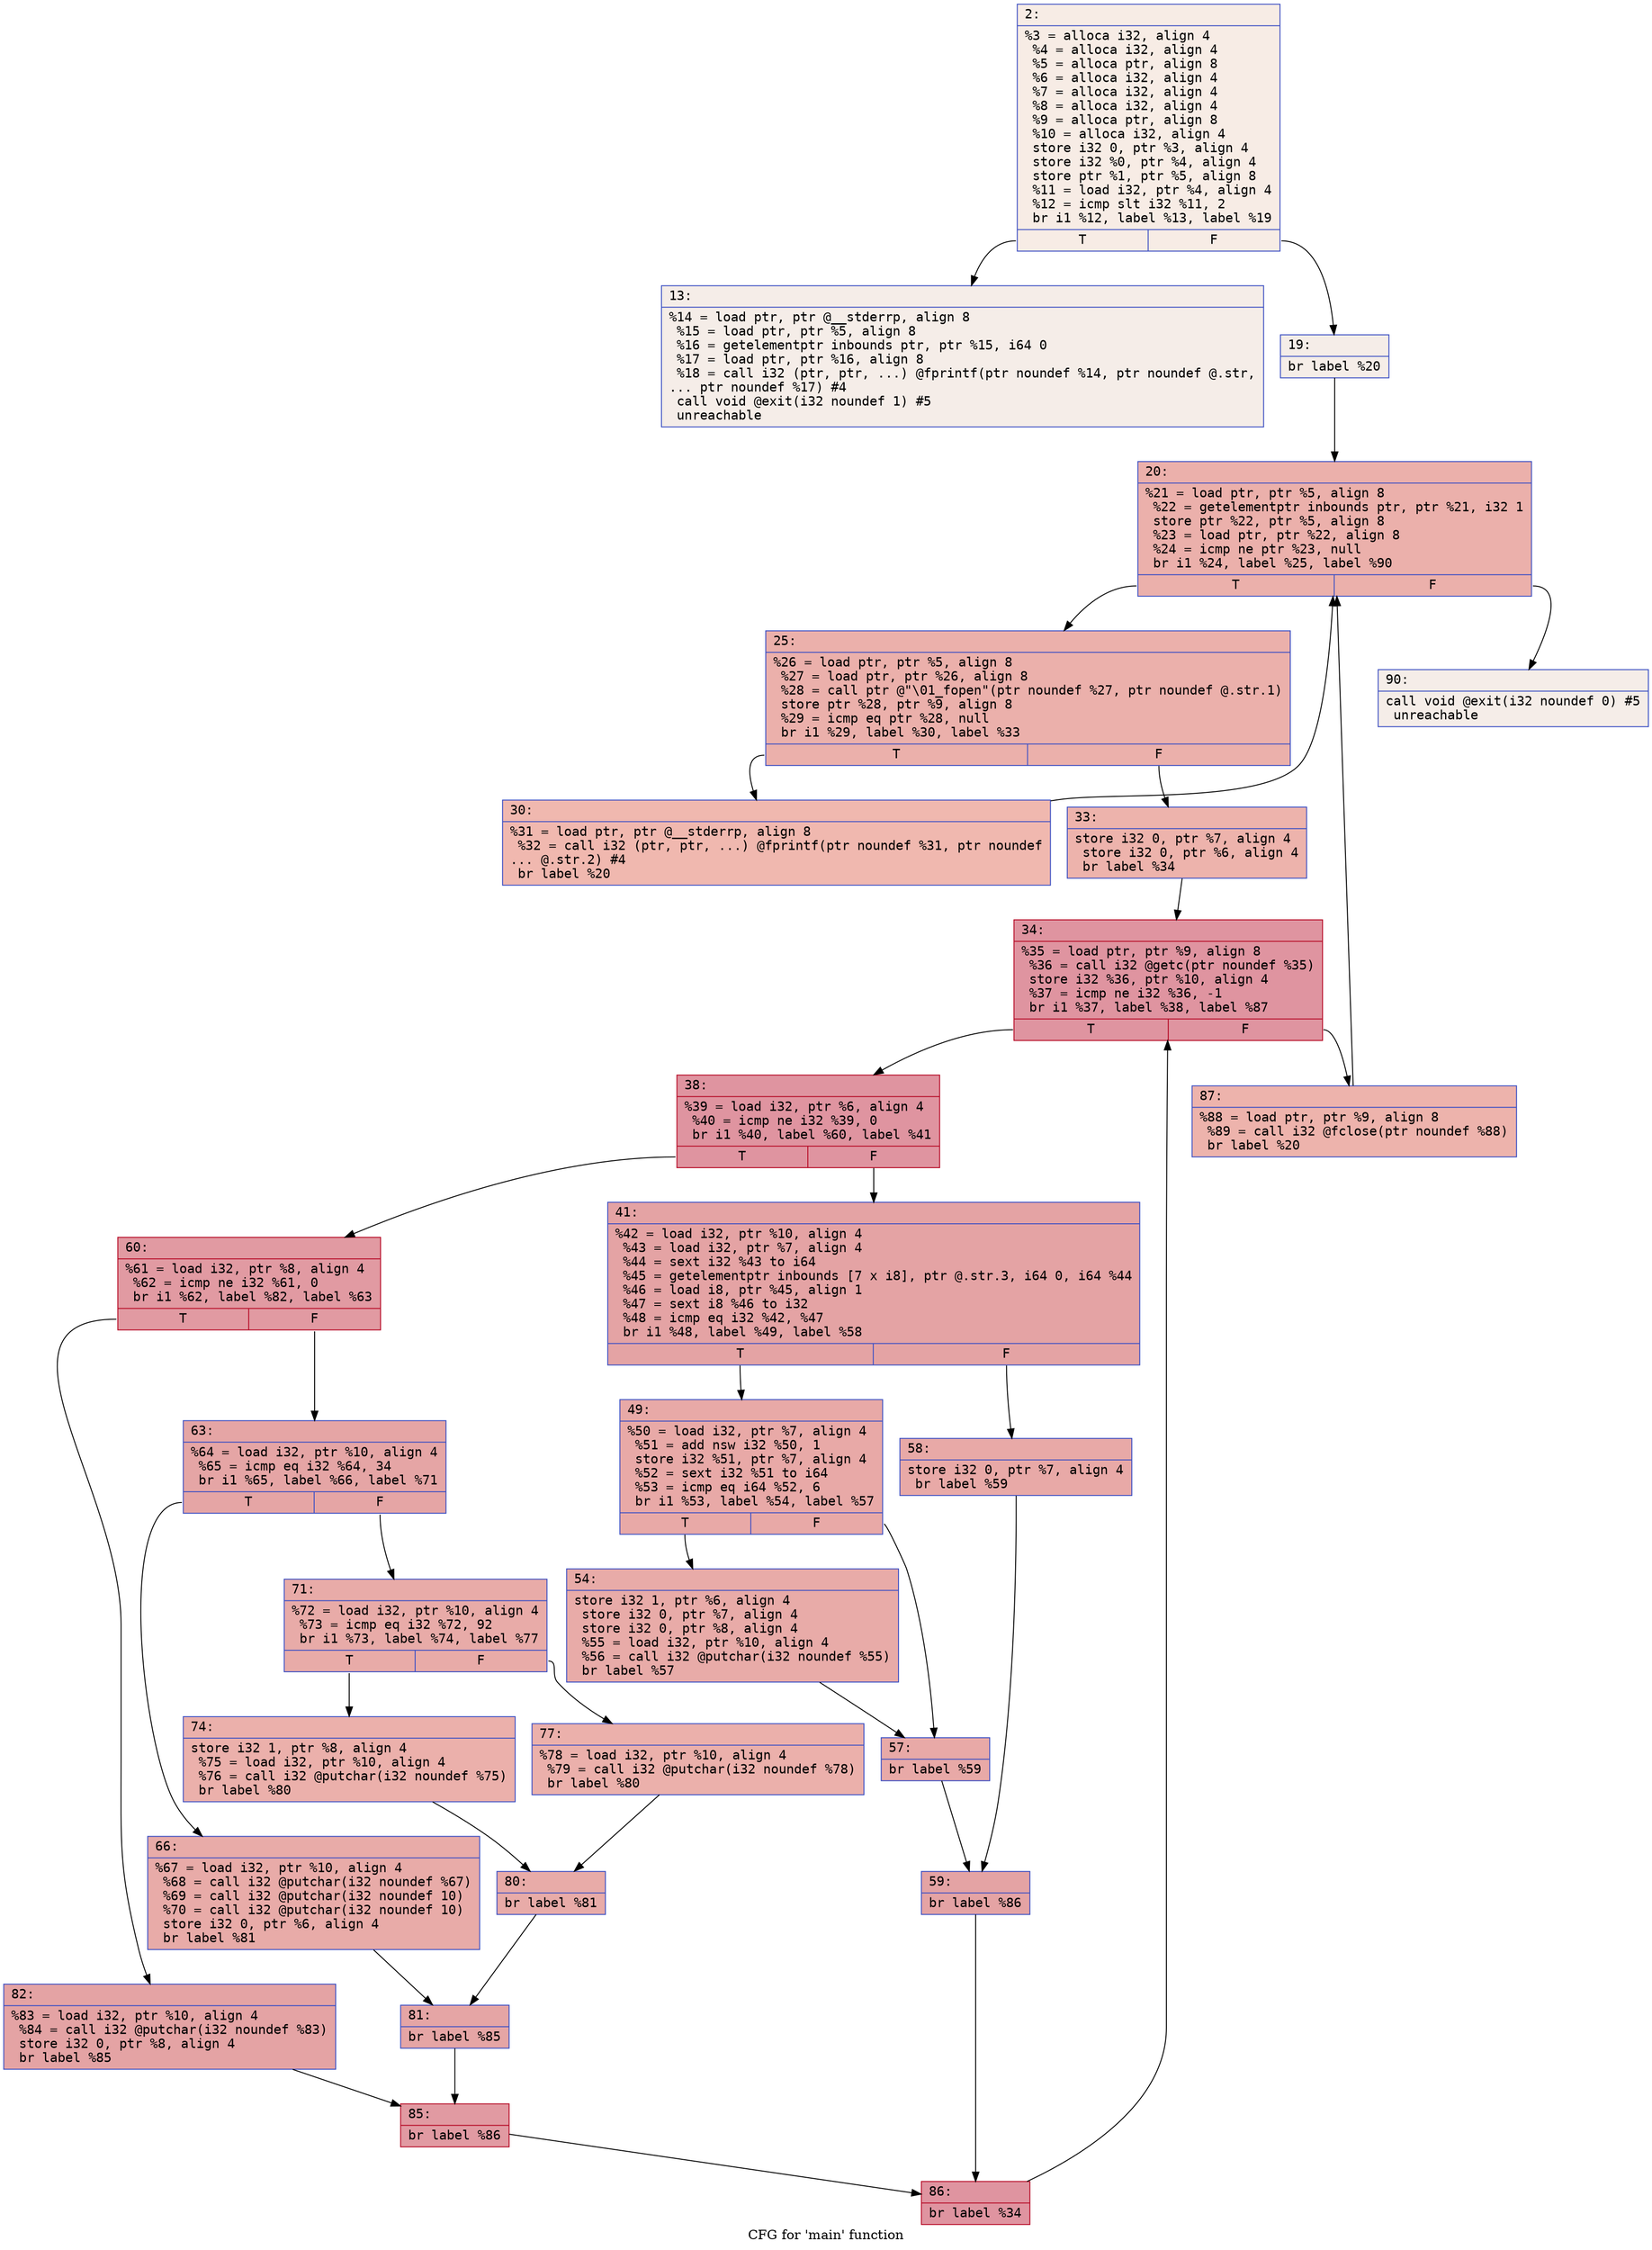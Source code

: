 digraph "CFG for 'main' function" {
	label="CFG for 'main' function";

	Node0x600001255f90 [shape=record,color="#3d50c3ff", style=filled, fillcolor="#ecd3c570" fontname="Courier",label="{2:\l|  %3 = alloca i32, align 4\l  %4 = alloca i32, align 4\l  %5 = alloca ptr, align 8\l  %6 = alloca i32, align 4\l  %7 = alloca i32, align 4\l  %8 = alloca i32, align 4\l  %9 = alloca ptr, align 8\l  %10 = alloca i32, align 4\l  store i32 0, ptr %3, align 4\l  store i32 %0, ptr %4, align 4\l  store ptr %1, ptr %5, align 8\l  %11 = load i32, ptr %4, align 4\l  %12 = icmp slt i32 %11, 2\l  br i1 %12, label %13, label %19\l|{<s0>T|<s1>F}}"];
	Node0x600001255f90:s0 -> Node0x600001255fe0[tooltip="2 -> 13\nProbability 50.00%" ];
	Node0x600001255f90:s1 -> Node0x600001256030[tooltip="2 -> 19\nProbability 50.00%" ];
	Node0x600001255fe0 [shape=record,color="#3d50c3ff", style=filled, fillcolor="#e8d6cc70" fontname="Courier",label="{13:\l|  %14 = load ptr, ptr @__stderrp, align 8\l  %15 = load ptr, ptr %5, align 8\l  %16 = getelementptr inbounds ptr, ptr %15, i64 0\l  %17 = load ptr, ptr %16, align 8\l  %18 = call i32 (ptr, ptr, ...) @fprintf(ptr noundef %14, ptr noundef @.str,\l... ptr noundef %17) #4\l  call void @exit(i32 noundef 1) #5\l  unreachable\l}"];
	Node0x600001256030 [shape=record,color="#3d50c3ff", style=filled, fillcolor="#e8d6cc70" fontname="Courier",label="{19:\l|  br label %20\l}"];
	Node0x600001256030 -> Node0x600001256080[tooltip="19 -> 20\nProbability 100.00%" ];
	Node0x600001256080 [shape=record,color="#3d50c3ff", style=filled, fillcolor="#d24b4070" fontname="Courier",label="{20:\l|  %21 = load ptr, ptr %5, align 8\l  %22 = getelementptr inbounds ptr, ptr %21, i32 1\l  store ptr %22, ptr %5, align 8\l  %23 = load ptr, ptr %22, align 8\l  %24 = icmp ne ptr %23, null\l  br i1 %24, label %25, label %90\l|{<s0>T|<s1>F}}"];
	Node0x600001256080:s0 -> Node0x6000012560d0[tooltip="20 -> 25\nProbability 100.00%" ];
	Node0x600001256080:s1 -> Node0x600001256800[tooltip="20 -> 90\nProbability 0.00%" ];
	Node0x6000012560d0 [shape=record,color="#3d50c3ff", style=filled, fillcolor="#d24b4070" fontname="Courier",label="{25:\l|  %26 = load ptr, ptr %5, align 8\l  %27 = load ptr, ptr %26, align 8\l  %28 = call ptr @\"\\01_fopen\"(ptr noundef %27, ptr noundef @.str.1)\l  store ptr %28, ptr %9, align 8\l  %29 = icmp eq ptr %28, null\l  br i1 %29, label %30, label %33\l|{<s0>T|<s1>F}}"];
	Node0x6000012560d0:s0 -> Node0x600001256120[tooltip="25 -> 30\nProbability 37.50%" ];
	Node0x6000012560d0:s1 -> Node0x600001256170[tooltip="25 -> 33\nProbability 62.50%" ];
	Node0x600001256120 [shape=record,color="#3d50c3ff", style=filled, fillcolor="#dc5d4a70" fontname="Courier",label="{30:\l|  %31 = load ptr, ptr @__stderrp, align 8\l  %32 = call i32 (ptr, ptr, ...) @fprintf(ptr noundef %31, ptr noundef\l... @.str.2) #4\l  br label %20\l}"];
	Node0x600001256120 -> Node0x600001256080[tooltip="30 -> 20\nProbability 100.00%" ];
	Node0x600001256170 [shape=record,color="#3d50c3ff", style=filled, fillcolor="#d6524470" fontname="Courier",label="{33:\l|  store i32 0, ptr %7, align 4\l  store i32 0, ptr %6, align 4\l  br label %34\l}"];
	Node0x600001256170 -> Node0x6000012561c0[tooltip="33 -> 34\nProbability 100.00%" ];
	Node0x6000012561c0 [shape=record,color="#b70d28ff", style=filled, fillcolor="#b70d2870" fontname="Courier",label="{34:\l|  %35 = load ptr, ptr %9, align 8\l  %36 = call i32 @getc(ptr noundef %35)\l  store i32 %36, ptr %10, align 4\l  %37 = icmp ne i32 %36, -1\l  br i1 %37, label %38, label %87\l|{<s0>T|<s1>F}}"];
	Node0x6000012561c0:s0 -> Node0x600001256210[tooltip="34 -> 38\nProbability 96.88%" ];
	Node0x6000012561c0:s1 -> Node0x6000012567b0[tooltip="34 -> 87\nProbability 3.12%" ];
	Node0x600001256210 [shape=record,color="#b70d28ff", style=filled, fillcolor="#b70d2870" fontname="Courier",label="{38:\l|  %39 = load i32, ptr %6, align 4\l  %40 = icmp ne i32 %39, 0\l  br i1 %40, label %60, label %41\l|{<s0>T|<s1>F}}"];
	Node0x600001256210:s0 -> Node0x600001256440[tooltip="38 -> 60\nProbability 62.50%" ];
	Node0x600001256210:s1 -> Node0x600001256260[tooltip="38 -> 41\nProbability 37.50%" ];
	Node0x600001256260 [shape=record,color="#3d50c3ff", style=filled, fillcolor="#c32e3170" fontname="Courier",label="{41:\l|  %42 = load i32, ptr %10, align 4\l  %43 = load i32, ptr %7, align 4\l  %44 = sext i32 %43 to i64\l  %45 = getelementptr inbounds [7 x i8], ptr @.str.3, i64 0, i64 %44\l  %46 = load i8, ptr %45, align 1\l  %47 = sext i8 %46 to i32\l  %48 = icmp eq i32 %42, %47\l  br i1 %48, label %49, label %58\l|{<s0>T|<s1>F}}"];
	Node0x600001256260:s0 -> Node0x6000012562b0[tooltip="41 -> 49\nProbability 50.00%" ];
	Node0x600001256260:s1 -> Node0x6000012563a0[tooltip="41 -> 58\nProbability 50.00%" ];
	Node0x6000012562b0 [shape=record,color="#3d50c3ff", style=filled, fillcolor="#ca3b3770" fontname="Courier",label="{49:\l|  %50 = load i32, ptr %7, align 4\l  %51 = add nsw i32 %50, 1\l  store i32 %51, ptr %7, align 4\l  %52 = sext i32 %51 to i64\l  %53 = icmp eq i64 %52, 6\l  br i1 %53, label %54, label %57\l|{<s0>T|<s1>F}}"];
	Node0x6000012562b0:s0 -> Node0x600001256300[tooltip="49 -> 54\nProbability 50.00%" ];
	Node0x6000012562b0:s1 -> Node0x600001256350[tooltip="49 -> 57\nProbability 50.00%" ];
	Node0x600001256300 [shape=record,color="#3d50c3ff", style=filled, fillcolor="#cc403a70" fontname="Courier",label="{54:\l|  store i32 1, ptr %6, align 4\l  store i32 0, ptr %7, align 4\l  store i32 0, ptr %8, align 4\l  %55 = load i32, ptr %10, align 4\l  %56 = call i32 @putchar(i32 noundef %55)\l  br label %57\l}"];
	Node0x600001256300 -> Node0x600001256350[tooltip="54 -> 57\nProbability 100.00%" ];
	Node0x600001256350 [shape=record,color="#3d50c3ff", style=filled, fillcolor="#ca3b3770" fontname="Courier",label="{57:\l|  br label %59\l}"];
	Node0x600001256350 -> Node0x6000012563f0[tooltip="57 -> 59\nProbability 100.00%" ];
	Node0x6000012563a0 [shape=record,color="#3d50c3ff", style=filled, fillcolor="#ca3b3770" fontname="Courier",label="{58:\l|  store i32 0, ptr %7, align 4\l  br label %59\l}"];
	Node0x6000012563a0 -> Node0x6000012563f0[tooltip="58 -> 59\nProbability 100.00%" ];
	Node0x6000012563f0 [shape=record,color="#3d50c3ff", style=filled, fillcolor="#c32e3170" fontname="Courier",label="{59:\l|  br label %86\l}"];
	Node0x6000012563f0 -> Node0x600001256760[tooltip="59 -> 86\nProbability 100.00%" ];
	Node0x600001256440 [shape=record,color="#b70d28ff", style=filled, fillcolor="#bb1b2c70" fontname="Courier",label="{60:\l|  %61 = load i32, ptr %8, align 4\l  %62 = icmp ne i32 %61, 0\l  br i1 %62, label %82, label %63\l|{<s0>T|<s1>F}}"];
	Node0x600001256440:s0 -> Node0x6000012566c0[tooltip="60 -> 82\nProbability 62.50%" ];
	Node0x600001256440:s1 -> Node0x600001256490[tooltip="60 -> 63\nProbability 37.50%" ];
	Node0x600001256490 [shape=record,color="#3d50c3ff", style=filled, fillcolor="#c5333470" fontname="Courier",label="{63:\l|  %64 = load i32, ptr %10, align 4\l  %65 = icmp eq i32 %64, 34\l  br i1 %65, label %66, label %71\l|{<s0>T|<s1>F}}"];
	Node0x600001256490:s0 -> Node0x6000012564e0[tooltip="63 -> 66\nProbability 50.00%" ];
	Node0x600001256490:s1 -> Node0x600001256530[tooltip="63 -> 71\nProbability 50.00%" ];
	Node0x6000012564e0 [shape=record,color="#3d50c3ff", style=filled, fillcolor="#cc403a70" fontname="Courier",label="{66:\l|  %67 = load i32, ptr %10, align 4\l  %68 = call i32 @putchar(i32 noundef %67)\l  %69 = call i32 @putchar(i32 noundef 10)\l  %70 = call i32 @putchar(i32 noundef 10)\l  store i32 0, ptr %6, align 4\l  br label %81\l}"];
	Node0x6000012564e0 -> Node0x600001256670[tooltip="66 -> 81\nProbability 100.00%" ];
	Node0x600001256530 [shape=record,color="#3d50c3ff", style=filled, fillcolor="#cc403a70" fontname="Courier",label="{71:\l|  %72 = load i32, ptr %10, align 4\l  %73 = icmp eq i32 %72, 92\l  br i1 %73, label %74, label %77\l|{<s0>T|<s1>F}}"];
	Node0x600001256530:s0 -> Node0x600001256580[tooltip="71 -> 74\nProbability 50.00%" ];
	Node0x600001256530:s1 -> Node0x6000012565d0[tooltip="71 -> 77\nProbability 50.00%" ];
	Node0x600001256580 [shape=record,color="#3d50c3ff", style=filled, fillcolor="#d24b4070" fontname="Courier",label="{74:\l|  store i32 1, ptr %8, align 4\l  %75 = load i32, ptr %10, align 4\l  %76 = call i32 @putchar(i32 noundef %75)\l  br label %80\l}"];
	Node0x600001256580 -> Node0x600001256620[tooltip="74 -> 80\nProbability 100.00%" ];
	Node0x6000012565d0 [shape=record,color="#3d50c3ff", style=filled, fillcolor="#d24b4070" fontname="Courier",label="{77:\l|  %78 = load i32, ptr %10, align 4\l  %79 = call i32 @putchar(i32 noundef %78)\l  br label %80\l}"];
	Node0x6000012565d0 -> Node0x600001256620[tooltip="77 -> 80\nProbability 100.00%" ];
	Node0x600001256620 [shape=record,color="#3d50c3ff", style=filled, fillcolor="#cc403a70" fontname="Courier",label="{80:\l|  br label %81\l}"];
	Node0x600001256620 -> Node0x600001256670[tooltip="80 -> 81\nProbability 100.00%" ];
	Node0x600001256670 [shape=record,color="#3d50c3ff", style=filled, fillcolor="#c5333470" fontname="Courier",label="{81:\l|  br label %85\l}"];
	Node0x600001256670 -> Node0x600001256710[tooltip="81 -> 85\nProbability 100.00%" ];
	Node0x6000012566c0 [shape=record,color="#3d50c3ff", style=filled, fillcolor="#c32e3170" fontname="Courier",label="{82:\l|  %83 = load i32, ptr %10, align 4\l  %84 = call i32 @putchar(i32 noundef %83)\l  store i32 0, ptr %8, align 4\l  br label %85\l}"];
	Node0x6000012566c0 -> Node0x600001256710[tooltip="82 -> 85\nProbability 100.00%" ];
	Node0x600001256710 [shape=record,color="#b70d28ff", style=filled, fillcolor="#bb1b2c70" fontname="Courier",label="{85:\l|  br label %86\l}"];
	Node0x600001256710 -> Node0x600001256760[tooltip="85 -> 86\nProbability 100.00%" ];
	Node0x600001256760 [shape=record,color="#b70d28ff", style=filled, fillcolor="#b70d2870" fontname="Courier",label="{86:\l|  br label %34\l}"];
	Node0x600001256760 -> Node0x6000012561c0[tooltip="86 -> 34\nProbability 100.00%" ];
	Node0x6000012567b0 [shape=record,color="#3d50c3ff", style=filled, fillcolor="#d6524470" fontname="Courier",label="{87:\l|  %88 = load ptr, ptr %9, align 8\l  %89 = call i32 @fclose(ptr noundef %88)\l  br label %20\l}"];
	Node0x6000012567b0 -> Node0x600001256080[tooltip="87 -> 20\nProbability 100.00%" ];
	Node0x600001256800 [shape=record,color="#3d50c3ff", style=filled, fillcolor="#e8d6cc70" fontname="Courier",label="{90:\l|  call void @exit(i32 noundef 0) #5\l  unreachable\l}"];
}
